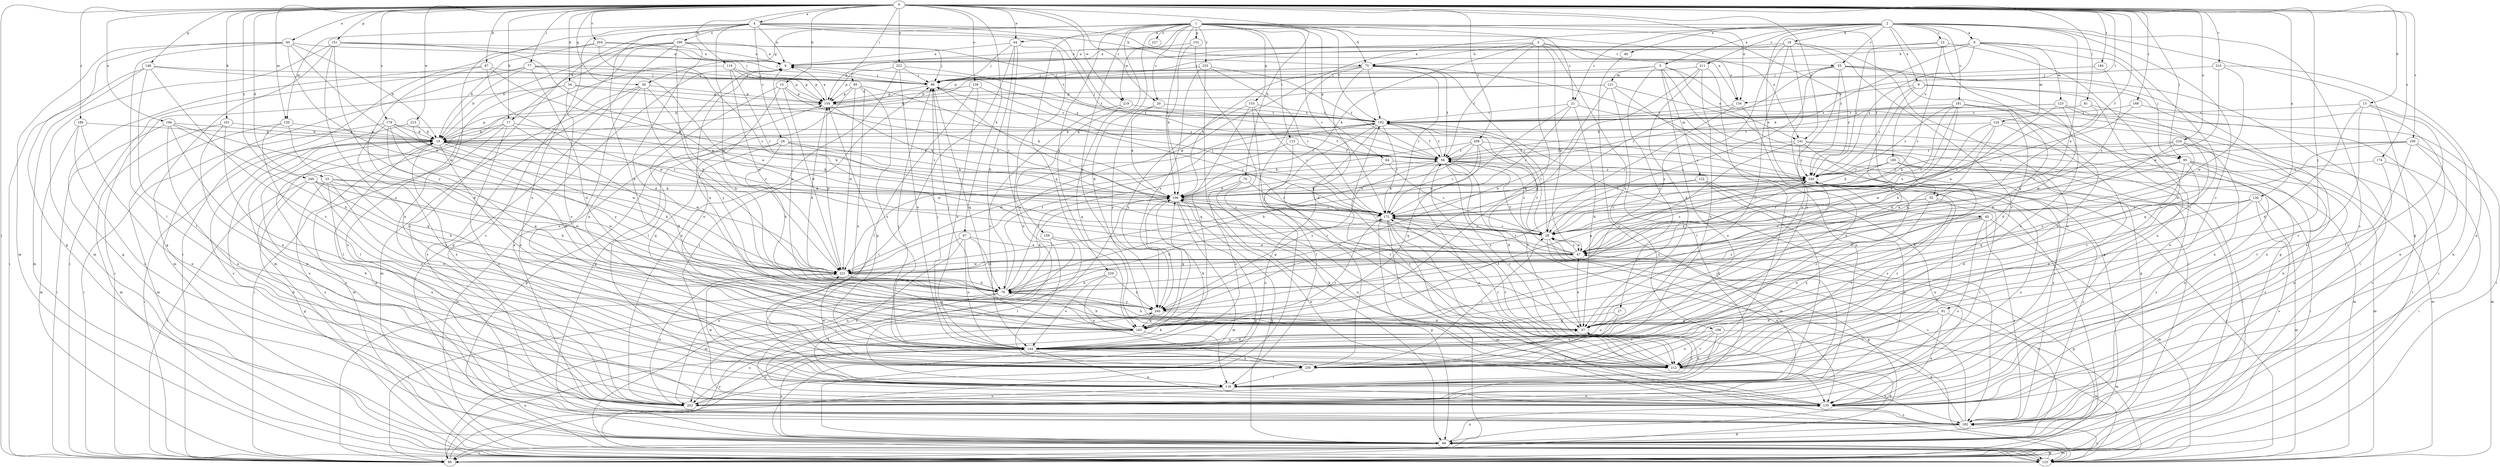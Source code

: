 strict digraph  {
0;
1;
2;
3;
4;
5;
6;
8;
9;
13;
15;
17;
18;
19;
20;
21;
22;
25;
26;
27;
28;
33;
34;
37;
40;
44;
45;
46;
47;
55;
56;
59;
64;
66;
67;
70;
75;
76;
77;
81;
85;
86;
91;
95;
96;
97;
101;
106;
115;
116;
119;
120;
121;
122;
123;
124;
125;
130;
134;
135;
139;
141;
144;
148;
151;
152;
153;
154;
159;
163;
168;
169;
172;
174;
179;
180;
181;
182;
184;
192;
194;
195;
198;
199;
202;
204;
208;
210;
211;
212;
213;
219;
221;
222;
224;
227;
229;
230;
233;
240;
246;
249;
0 -> 4  [label=a];
0 -> 13  [label=b];
0 -> 15  [label=b];
0 -> 17  [label=b];
0 -> 20  [label=c];
0 -> 33  [label=d];
0 -> 34  [label=d];
0 -> 40  [label=e];
0 -> 44  [label=e];
0 -> 55  [label=f];
0 -> 59  [label=g];
0 -> 67  [label=h];
0 -> 70  [label=h];
0 -> 77  [label=i];
0 -> 81  [label=i];
0 -> 85  [label=i];
0 -> 86  [label=i];
0 -> 91  [label=j];
0 -> 95  [label=j];
0 -> 97  [label=k];
0 -> 101  [label=k];
0 -> 119  [label=m];
0 -> 120  [label=m];
0 -> 130  [label=n];
0 -> 134  [label=n];
0 -> 139  [label=o];
0 -> 141  [label=o];
0 -> 148  [label=p];
0 -> 151  [label=p];
0 -> 168  [label=r];
0 -> 169  [label=r];
0 -> 174  [label=s];
0 -> 179  [label=s];
0 -> 180  [label=s];
0 -> 184  [label=t];
0 -> 192  [label=t];
0 -> 194  [label=u];
0 -> 204  [label=v];
0 -> 208  [label=v];
0 -> 210  [label=v];
0 -> 213  [label=w];
0 -> 219  [label=w];
0 -> 222  [label=x];
0 -> 224  [label=x];
0 -> 246  [label=z];
1 -> 17  [label=b];
1 -> 20  [label=c];
1 -> 21  [label=c];
1 -> 37  [label=d];
1 -> 55  [label=f];
1 -> 59  [label=g];
1 -> 64  [label=g];
1 -> 75  [label=h];
1 -> 106  [label=k];
1 -> 115  [label=l];
1 -> 141  [label=o];
1 -> 152  [label=p];
1 -> 153  [label=p];
1 -> 159  [label=q];
1 -> 163  [label=q];
1 -> 172  [label=r];
1 -> 192  [label=t];
1 -> 219  [label=w];
1 -> 227  [label=x];
1 -> 229  [label=x];
1 -> 233  [label=y];
1 -> 240  [label=y];
1 -> 249  [label=z];
2 -> 5  [label=a];
2 -> 6  [label=a];
2 -> 8  [label=a];
2 -> 18  [label=b];
2 -> 21  [label=c];
2 -> 22  [label=c];
2 -> 25  [label=c];
2 -> 44  [label=e];
2 -> 45  [label=e];
2 -> 46  [label=e];
2 -> 47  [label=e];
2 -> 66  [label=g];
2 -> 181  [label=s];
2 -> 182  [label=s];
2 -> 195  [label=u];
2 -> 211  [label=v];
2 -> 212  [label=v];
2 -> 221  [label=w];
3 -> 25  [label=c];
3 -> 47  [label=e];
3 -> 56  [label=f];
3 -> 75  [label=h];
3 -> 106  [label=k];
3 -> 134  [label=n];
3 -> 154  [label=p];
3 -> 163  [label=q];
3 -> 198  [label=u];
4 -> 9  [label=a];
4 -> 26  [label=c];
4 -> 37  [label=d];
4 -> 75  [label=h];
4 -> 95  [label=j];
4 -> 120  [label=m];
4 -> 134  [label=n];
4 -> 192  [label=t];
4 -> 199  [label=u];
4 -> 202  [label=u];
4 -> 221  [label=w];
4 -> 230  [label=x];
5 -> 19  [label=b];
5 -> 27  [label=c];
5 -> 66  [label=g];
5 -> 86  [label=i];
5 -> 121  [label=m];
5 -> 122  [label=m];
5 -> 141  [label=o];
5 -> 202  [label=u];
6 -> 9  [label=a];
6 -> 75  [label=h];
6 -> 95  [label=j];
6 -> 106  [label=k];
6 -> 123  [label=m];
6 -> 124  [label=m];
6 -> 212  [label=v];
6 -> 249  [label=z];
8 -> 37  [label=d];
8 -> 86  [label=i];
8 -> 134  [label=n];
8 -> 135  [label=n];
8 -> 230  [label=x];
8 -> 249  [label=z];
9 -> 96  [label=j];
13 -> 37  [label=d];
13 -> 116  [label=l];
13 -> 135  [label=n];
13 -> 192  [label=t];
13 -> 212  [label=v];
15 -> 116  [label=l];
15 -> 144  [label=o];
15 -> 154  [label=p];
15 -> 172  [label=r];
15 -> 221  [label=w];
17 -> 19  [label=b];
17 -> 37  [label=d];
17 -> 86  [label=i];
17 -> 106  [label=k];
17 -> 125  [label=m];
17 -> 202  [label=u];
18 -> 9  [label=a];
18 -> 96  [label=j];
18 -> 144  [label=o];
18 -> 202  [label=u];
18 -> 212  [label=v];
18 -> 230  [label=x];
18 -> 240  [label=y];
19 -> 56  [label=f];
19 -> 76  [label=h];
19 -> 86  [label=i];
19 -> 144  [label=o];
19 -> 154  [label=p];
19 -> 172  [label=r];
19 -> 182  [label=s];
19 -> 202  [label=u];
19 -> 221  [label=w];
19 -> 230  [label=x];
20 -> 106  [label=k];
20 -> 192  [label=t];
20 -> 240  [label=y];
21 -> 37  [label=d];
21 -> 66  [label=g];
21 -> 172  [label=r];
21 -> 192  [label=t];
21 -> 221  [label=w];
22 -> 9  [label=a];
22 -> 28  [label=c];
22 -> 163  [label=q];
22 -> 212  [label=v];
22 -> 249  [label=z];
25 -> 28  [label=c];
25 -> 86  [label=i];
25 -> 96  [label=j];
25 -> 144  [label=o];
25 -> 172  [label=r];
25 -> 182  [label=s];
25 -> 202  [label=u];
25 -> 249  [label=z];
26 -> 56  [label=f];
26 -> 76  [label=h];
26 -> 106  [label=k];
26 -> 125  [label=m];
26 -> 163  [label=q];
26 -> 249  [label=z];
27 -> 144  [label=o];
27 -> 163  [label=q];
27 -> 230  [label=x];
28 -> 47  [label=e];
28 -> 56  [label=f];
28 -> 66  [label=g];
28 -> 96  [label=j];
28 -> 135  [label=n];
28 -> 172  [label=r];
28 -> 192  [label=t];
28 -> 249  [label=z];
33 -> 76  [label=h];
33 -> 106  [label=k];
33 -> 135  [label=n];
33 -> 144  [label=o];
33 -> 202  [label=u];
33 -> 221  [label=w];
34 -> 86  [label=i];
34 -> 144  [label=o];
34 -> 154  [label=p];
34 -> 202  [label=u];
34 -> 249  [label=z];
37 -> 47  [label=e];
37 -> 76  [label=h];
37 -> 116  [label=l];
37 -> 144  [label=o];
37 -> 249  [label=z];
40 -> 9  [label=a];
40 -> 19  [label=b];
40 -> 47  [label=e];
40 -> 66  [label=g];
40 -> 116  [label=l];
40 -> 125  [label=m];
40 -> 221  [label=w];
44 -> 9  [label=a];
44 -> 76  [label=h];
44 -> 86  [label=i];
44 -> 96  [label=j];
44 -> 135  [label=n];
44 -> 230  [label=x];
45 -> 28  [label=c];
45 -> 37  [label=d];
45 -> 116  [label=l];
45 -> 125  [label=m];
45 -> 144  [label=o];
45 -> 182  [label=s];
45 -> 202  [label=u];
46 -> 202  [label=u];
47 -> 28  [label=c];
47 -> 56  [label=f];
47 -> 66  [label=g];
47 -> 96  [label=j];
47 -> 172  [label=r];
47 -> 221  [label=w];
47 -> 249  [label=z];
55 -> 47  [label=e];
55 -> 116  [label=l];
55 -> 172  [label=r];
55 -> 212  [label=v];
55 -> 230  [label=x];
56 -> 9  [label=a];
56 -> 19  [label=b];
56 -> 28  [label=c];
56 -> 37  [label=d];
56 -> 125  [label=m];
56 -> 135  [label=n];
56 -> 192  [label=t];
56 -> 212  [label=v];
56 -> 240  [label=y];
56 -> 249  [label=z];
59 -> 76  [label=h];
59 -> 125  [label=m];
59 -> 154  [label=p];
59 -> 182  [label=s];
59 -> 230  [label=x];
59 -> 240  [label=y];
64 -> 28  [label=c];
64 -> 202  [label=u];
64 -> 249  [label=z];
66 -> 19  [label=b];
66 -> 47  [label=e];
66 -> 86  [label=i];
66 -> 106  [label=k];
66 -> 125  [label=m];
66 -> 135  [label=n];
66 -> 144  [label=o];
67 -> 47  [label=e];
67 -> 76  [label=h];
67 -> 135  [label=n];
67 -> 144  [label=o];
67 -> 202  [label=u];
70 -> 106  [label=k];
70 -> 135  [label=n];
70 -> 144  [label=o];
70 -> 172  [label=r];
75 -> 28  [label=c];
75 -> 37  [label=d];
75 -> 56  [label=f];
75 -> 66  [label=g];
75 -> 86  [label=i];
75 -> 96  [label=j];
75 -> 106  [label=k];
75 -> 154  [label=p];
75 -> 172  [label=r];
75 -> 192  [label=t];
76 -> 9  [label=a];
76 -> 56  [label=f];
76 -> 86  [label=i];
76 -> 106  [label=k];
76 -> 116  [label=l];
76 -> 192  [label=t];
76 -> 240  [label=y];
77 -> 19  [label=b];
77 -> 37  [label=d];
77 -> 47  [label=e];
77 -> 86  [label=i];
77 -> 96  [label=j];
77 -> 125  [label=m];
77 -> 154  [label=p];
81 -> 28  [label=c];
81 -> 163  [label=q];
81 -> 192  [label=t];
85 -> 66  [label=g];
85 -> 106  [label=k];
85 -> 144  [label=o];
85 -> 154  [label=p];
85 -> 221  [label=w];
85 -> 230  [label=x];
86 -> 37  [label=d];
86 -> 106  [label=k];
86 -> 144  [label=o];
91 -> 37  [label=d];
91 -> 125  [label=m];
91 -> 135  [label=n];
91 -> 163  [label=q];
91 -> 212  [label=v];
95 -> 47  [label=e];
95 -> 125  [label=m];
95 -> 135  [label=n];
95 -> 163  [label=q];
95 -> 182  [label=s];
95 -> 230  [label=x];
95 -> 249  [label=z];
96 -> 154  [label=p];
96 -> 163  [label=q];
96 -> 192  [label=t];
97 -> 37  [label=d];
97 -> 66  [label=g];
97 -> 96  [label=j];
97 -> 106  [label=k];
97 -> 221  [label=w];
101 -> 19  [label=b];
101 -> 116  [label=l];
101 -> 125  [label=m];
101 -> 135  [label=n];
106 -> 19  [label=b];
106 -> 28  [label=c];
106 -> 66  [label=g];
106 -> 86  [label=i];
106 -> 125  [label=m];
106 -> 135  [label=n];
106 -> 163  [label=q];
106 -> 172  [label=r];
106 -> 249  [label=z];
115 -> 56  [label=f];
115 -> 212  [label=v];
115 -> 221  [label=w];
116 -> 37  [label=d];
116 -> 135  [label=n];
116 -> 202  [label=u];
116 -> 221  [label=w];
119 -> 96  [label=j];
119 -> 125  [label=m];
119 -> 154  [label=p];
119 -> 172  [label=r];
119 -> 221  [label=w];
120 -> 19  [label=b];
120 -> 116  [label=l];
120 -> 125  [label=m];
120 -> 163  [label=q];
121 -> 19  [label=b];
121 -> 76  [label=h];
121 -> 86  [label=i];
121 -> 116  [label=l];
121 -> 154  [label=p];
121 -> 202  [label=u];
122 -> 106  [label=k];
122 -> 116  [label=l];
122 -> 135  [label=n];
122 -> 202  [label=u];
122 -> 240  [label=y];
123 -> 47  [label=e];
123 -> 56  [label=f];
123 -> 86  [label=i];
123 -> 135  [label=n];
123 -> 192  [label=t];
123 -> 221  [label=w];
124 -> 19  [label=b];
124 -> 47  [label=e];
124 -> 76  [label=h];
124 -> 86  [label=i];
124 -> 212  [label=v];
124 -> 221  [label=w];
125 -> 66  [label=g];
125 -> 154  [label=p];
125 -> 182  [label=s];
125 -> 240  [label=y];
125 -> 249  [label=z];
130 -> 37  [label=d];
130 -> 76  [label=h];
130 -> 125  [label=m];
130 -> 144  [label=o];
130 -> 172  [label=r];
130 -> 182  [label=s];
134 -> 28  [label=c];
134 -> 192  [label=t];
134 -> 230  [label=x];
135 -> 96  [label=j];
135 -> 182  [label=s];
135 -> 192  [label=t];
139 -> 116  [label=l];
139 -> 144  [label=o];
139 -> 154  [label=p];
139 -> 172  [label=r];
141 -> 56  [label=f];
141 -> 86  [label=i];
141 -> 125  [label=m];
141 -> 163  [label=q];
141 -> 182  [label=s];
141 -> 249  [label=z];
144 -> 37  [label=d];
144 -> 96  [label=j];
144 -> 106  [label=k];
144 -> 135  [label=n];
144 -> 172  [label=r];
144 -> 212  [label=v];
144 -> 230  [label=x];
144 -> 249  [label=z];
148 -> 86  [label=i];
148 -> 96  [label=j];
148 -> 116  [label=l];
148 -> 125  [label=m];
148 -> 154  [label=p];
148 -> 212  [label=v];
151 -> 9  [label=a];
151 -> 47  [label=e];
151 -> 66  [label=g];
151 -> 96  [label=j];
151 -> 125  [label=m];
151 -> 144  [label=o];
151 -> 240  [label=y];
152 -> 9  [label=a];
152 -> 106  [label=k];
152 -> 212  [label=v];
153 -> 163  [label=q];
153 -> 172  [label=r];
153 -> 192  [label=t];
153 -> 212  [label=v];
153 -> 240  [label=y];
154 -> 9  [label=a];
154 -> 76  [label=h];
154 -> 106  [label=k];
154 -> 192  [label=t];
159 -> 47  [label=e];
159 -> 116  [label=l];
159 -> 125  [label=m];
159 -> 202  [label=u];
163 -> 9  [label=a];
163 -> 76  [label=h];
163 -> 96  [label=j];
163 -> 116  [label=l];
163 -> 202  [label=u];
163 -> 249  [label=z];
168 -> 135  [label=n];
168 -> 172  [label=r];
168 -> 192  [label=t];
169 -> 47  [label=e];
169 -> 56  [label=f];
169 -> 125  [label=m];
169 -> 172  [label=r];
169 -> 182  [label=s];
169 -> 212  [label=v];
172 -> 28  [label=c];
172 -> 66  [label=g];
172 -> 76  [label=h];
172 -> 86  [label=i];
172 -> 125  [label=m];
172 -> 182  [label=s];
172 -> 212  [label=v];
174 -> 86  [label=i];
174 -> 135  [label=n];
174 -> 249  [label=z];
179 -> 19  [label=b];
179 -> 37  [label=d];
179 -> 56  [label=f];
179 -> 86  [label=i];
179 -> 163  [label=q];
179 -> 172  [label=r];
179 -> 212  [label=v];
180 -> 19  [label=b];
180 -> 125  [label=m];
180 -> 135  [label=n];
180 -> 202  [label=u];
181 -> 28  [label=c];
181 -> 37  [label=d];
181 -> 47  [label=e];
181 -> 76  [label=h];
181 -> 135  [label=n];
181 -> 144  [label=o];
181 -> 192  [label=t];
181 -> 249  [label=z];
182 -> 9  [label=a];
182 -> 19  [label=b];
182 -> 28  [label=c];
182 -> 37  [label=d];
182 -> 66  [label=g];
182 -> 249  [label=z];
184 -> 28  [label=c];
184 -> 96  [label=j];
192 -> 19  [label=b];
192 -> 56  [label=f];
192 -> 116  [label=l];
192 -> 172  [label=r];
192 -> 182  [label=s];
192 -> 212  [label=v];
192 -> 221  [label=w];
192 -> 230  [label=x];
194 -> 19  [label=b];
194 -> 76  [label=h];
194 -> 86  [label=i];
194 -> 135  [label=n];
194 -> 221  [label=w];
194 -> 230  [label=x];
195 -> 37  [label=d];
195 -> 86  [label=i];
195 -> 106  [label=k];
195 -> 172  [label=r];
195 -> 182  [label=s];
195 -> 249  [label=z];
198 -> 116  [label=l];
198 -> 125  [label=m];
198 -> 144  [label=o];
198 -> 212  [label=v];
198 -> 230  [label=x];
199 -> 9  [label=a];
199 -> 19  [label=b];
199 -> 37  [label=d];
199 -> 66  [label=g];
199 -> 76  [label=h];
199 -> 96  [label=j];
199 -> 182  [label=s];
199 -> 192  [label=t];
199 -> 202  [label=u];
202 -> 19  [label=b];
202 -> 144  [label=o];
204 -> 9  [label=a];
204 -> 19  [label=b];
204 -> 28  [label=c];
204 -> 86  [label=i];
204 -> 96  [label=j];
208 -> 56  [label=f];
208 -> 76  [label=h];
208 -> 86  [label=i];
208 -> 106  [label=k];
208 -> 163  [label=q];
208 -> 172  [label=r];
208 -> 249  [label=z];
210 -> 47  [label=e];
210 -> 96  [label=j];
210 -> 135  [label=n];
210 -> 221  [label=w];
211 -> 37  [label=d];
211 -> 96  [label=j];
211 -> 212  [label=v];
211 -> 230  [label=x];
211 -> 240  [label=y];
212 -> 56  [label=f];
212 -> 96  [label=j];
212 -> 106  [label=k];
212 -> 154  [label=p];
212 -> 172  [label=r];
212 -> 182  [label=s];
212 -> 221  [label=w];
212 -> 249  [label=z];
213 -> 19  [label=b];
213 -> 182  [label=s];
213 -> 240  [label=y];
219 -> 144  [label=o];
219 -> 163  [label=q];
219 -> 192  [label=t];
221 -> 76  [label=h];
221 -> 154  [label=p];
221 -> 163  [label=q];
221 -> 202  [label=u];
222 -> 56  [label=f];
222 -> 96  [label=j];
222 -> 144  [label=o];
222 -> 154  [label=p];
222 -> 202  [label=u];
224 -> 56  [label=f];
224 -> 106  [label=k];
224 -> 125  [label=m];
224 -> 135  [label=n];
224 -> 221  [label=w];
224 -> 240  [label=y];
229 -> 76  [label=h];
229 -> 144  [label=o];
229 -> 230  [label=x];
229 -> 240  [label=y];
230 -> 9  [label=a];
230 -> 28  [label=c];
230 -> 116  [label=l];
233 -> 56  [label=f];
233 -> 66  [label=g];
233 -> 96  [label=j];
233 -> 172  [label=r];
233 -> 240  [label=y];
240 -> 37  [label=d];
240 -> 163  [label=q];
246 -> 66  [label=g];
246 -> 76  [label=h];
246 -> 86  [label=i];
246 -> 106  [label=k];
246 -> 144  [label=o];
246 -> 221  [label=w];
249 -> 106  [label=k];
249 -> 202  [label=u];
}
